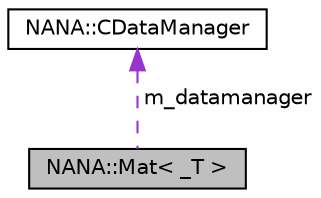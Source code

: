 digraph "NANA::Mat&lt; _T &gt;"
{
 // LATEX_PDF_SIZE
  edge [fontname="Helvetica",fontsize="10",labelfontname="Helvetica",labelfontsize="10"];
  node [fontname="Helvetica",fontsize="10",shape=record];
  Node1 [label="NANA::Mat\< _T \>",height=0.2,width=0.4,color="black", fillcolor="grey75", style="filled", fontcolor="black",tooltip="高效矩阵运算类"];
  Node2 -> Node1 [dir="back",color="darkorchid3",fontsize="10",style="dashed",label=" m_datamanager" ,fontname="Helvetica"];
  Node2 [label="NANA::CDataManager",height=0.2,width=0.4,color="black", fillcolor="white", style="filled",URL="$class_n_a_n_a_1_1_c_data_manager.html",tooltip=" "];
}
